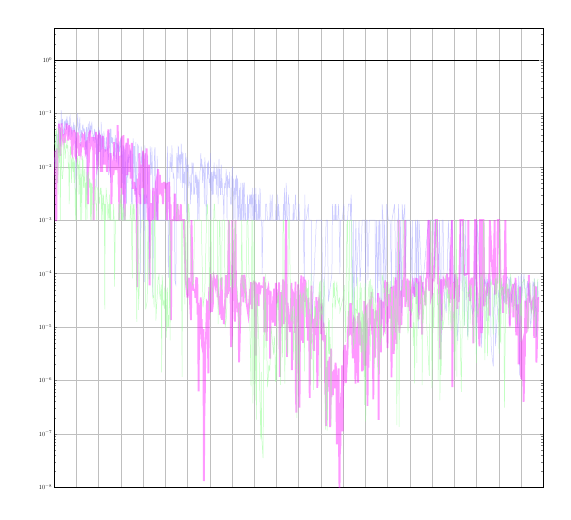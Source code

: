 % This file was created by matlab2tikz v0.3.3.
% Copyright (c) 2008--2013, Nico Schlmer <nico.schloemer@gmail.com>
% All rights reserved.
% 
% The latest updates can be retrieved from
%   http://www.mathworks.com/matlabcentral/fileexchange/22022-matlab2tikz
% where you can also make suggestions and rate matlab2tikz.
% 
% 
% 

% defining custom colors
\definecolor{mycolor1}{rgb}{1,0,1}

\begin{tikzpicture}[scale=0.225]

\begin{axis}[%
width=10.867in,
height=10.206in,
scale only axis,
xmin=0,
xmax=1100,
xmajorgrids,
xmajorticks=false,
ymode=log,
ymin=1e-08,
ymax=4,
% yminorticks=true,
ymajorgrids,
% yminorgrids,
% title={$\text{N = 33}^\text{2}\text{ , p = 1}$}
]
\addplot [
color=black,
solid,thick,
forget plot
]
table[row sep=crcr]{
1 1.0\\
2 1.0\\
3 1.0\\
4 1\\
5 1.0\\
6 1\\
7 1\\
8 1\\
9 1\\
10 1\\
11 1.0\\
12 1.0\\
13 1.0\\
14 1.0\\
15 1.0\\
16 1\\
17 1.0\\
18 1\\
19 1\\
20 1\\
21 1\\
22 1.0\\
23 1\\
24 1\\
25 1.0\\
26 1.0\\
27 1\\
28 1\\
29 1.0\\
30 1\\
31 1.0\\
32 1.0\\
33 1.0\\
34 1\\
35 1\\
36 1.0\\
37 1.0\\
38 1.0\\
39 1.0\\
40 1.0\\
41 1\\
42 1.0\\
43 1.0\\
44 1\\
45 1\\
46 1.0\\
47 1.0\\
48 1\\
49 1\\
50 1.0\\
51 1.0\\
52 1.0\\
53 1\\
54 1\\
55 1.0\\
56 1.0\\
57 1\\
58 1\\
59 1\\
60 1.0\\
61 1.0\\
62 1\\
63 1.0\\
64 1.0\\
65 1\\
66 1.0\\
67 1\\
68 1.0\\
69 1\\
70 1.0\\
71 1.0\\
72 1.0\\
73 1.0\\
74 1\\
75 1\\
76 1.0\\
77 1\\
78 1\\
79 1\\
80 1.0\\
81 1\\
82 1\\
83 1\\
84 1\\
85 1.0\\
86 1.0\\
87 1\\
88 1.0\\
89 1.0\\
90 1.0\\
91 1\\
92 1.0\\
93 1.0\\
94 1\\
95 1.0\\
96 1\\
97 1\\
98 1\\
99 1.0\\
100 1\\
101 1.0\\
102 1\\
103 1.0\\
104 1.0\\
105 1\\
106 1.0\\
107 1.0\\
108 1\\
109 1.0\\
110 1.0\\
111 1.0\\
112 1.0\\
113 1.0\\
114 1.0\\
115 1.0\\
116 1.0\\
117 1\\
118 1.0\\
119 1.0\\
120 1.0\\
121 1\\
122 1\\
123 1\\
124 1.0\\
125 1.0\\
126 1.0\\
127 1.0\\
128 1.0\\
129 1\\
130 1.0\\
131 1.0\\
132 1.0\\
133 1.0\\
134 1.0\\
135 1.0\\
136 1.0\\
137 1\\
138 1.0\\
139 1\\
140 1.0\\
141 1\\
142 1.0\\
143 1.0\\
144 1.0\\
145 1.0\\
146 1\\
147 1.0\\
148 1.0\\
149 1.0\\
150 1.0\\
151 1\\
152 1.0\\
153 1.0\\
154 1\\
155 1.0\\
156 1.0\\
157 1\\
158 1.0\\
159 1.0\\
160 1\\
161 1.0\\
162 1.0\\
163 1\\
164 1.0\\
165 1.0\\
166 1.0\\
167 1.0\\
168 1.0\\
169 1.0\\
170 1.0\\
171 1.0\\
172 1\\
173 1.0\\
174 1.0\\
175 1\\
176 1\\
177 1.0\\
178 1.0\\
179 1\\
180 1.0\\
181 1.0\\
182 1\\
183 1.0\\
184 1.0\\
185 1.0\\
186 1.0\\
187 1.0\\
188 1\\
189 1\\
190 1.0\\
191 1.0\\
192 1\\
193 1\\
194 1\\
195 1.0\\
196 1\\
197 1.0\\
198 1\\
199 1\\
200 1\\
201 1.0\\
202 1\\
203 1.0\\
204 1\\
205 1\\
206 1.0\\
207 1\\
208 1.0\\
209 1.0\\
210 1.0\\
211 1.0\\
212 1.0\\
213 1\\
214 1.0\\
215 1.0\\
216 1\\
217 1\\
218 1.0\\
219 1.0\\
220 1.0\\
221 1.0\\
222 1.0\\
223 1.0\\
224 1.0\\
225 1.0\\
226 1.0\\
227 1.0\\
228 1\\
229 1.0\\
230 1.0\\
231 1.0\\
232 1.0\\
233 1.0\\
234 1.0\\
235 1.0\\
236 1.0\\
237 1.0\\
238 1\\
239 1.0\\
240 1.0\\
241 1\\
242 1.0\\
243 1.0\\
244 1\\
245 1.0\\
246 1\\
247 1.0\\
248 1\\
249 1.0\\
250 1\\
251 1\\
252 1.0\\
253 1.0\\
254 1.0\\
255 1.0\\
256 1.0\\
257 1\\
258 1\\
259 1.0\\
260 1.0\\
261 1.0\\
262 1.0\\
263 1.0\\
264 1.0\\
265 1\\
266 1.0\\
267 1.0\\
268 1.0\\
269 1\\
270 1.0\\
271 1\\
272 1.0\\
273 1.0\\
274 1\\
275 1.0\\
276 1.0\\
277 1.0\\
278 1.0\\
279 1.0\\
280 1.0\\
281 1.0\\
282 1\\
283 1\\
284 1.0\\
285 1.0\\
286 1.0\\
287 1.0\\
288 1\\
289 1.0\\
290 1.0\\
291 1.0\\
292 1.0\\
293 1.0\\
294 1.0\\
295 1.0\\
296 1.0\\
297 1.0\\
298 1.0\\
299 1.0\\
300 1\\
301 1.0\\
302 1\\
303 1.0\\
304 1\\
305 1.0\\
306 1.0\\
307 1\\
308 1.0\\
309 1\\
310 1\\
311 1.0\\
312 1\\
313 1\\
314 1\\
315 1.0\\
316 1.0\\
317 1.0\\
318 1.0\\
319 1.0\\
320 1.0\\
321 1.0\\
322 1.0\\
323 1.0\\
324 1.0\\
325 1\\
326 1\\
327 1.0\\
328 1.0\\
329 1.0\\
330 1\\
331 1.0\\
332 1.0\\
333 1.0\\
334 1.0\\
335 1.0\\
336 1.0\\
337 1.0\\
338 1\\
339 1.0\\
340 1.0\\
341 1.0\\
342 1.0\\
343 1.0\\
344 1.0\\
345 1\\
346 1.0\\
347 1.0\\
348 1\\
349 1.0\\
350 1.0\\
351 1\\
352 1.0\\
353 1.0\\
354 1.0\\
355 1.0\\
356 1.0\\
357 1.0\\
358 1.0\\
359 1.0\\
360 1\\
361 1.0\\
362 1.0\\
363 1.0\\
364 1.0\\
365 1.0\\
366 1.0\\
367 1.0\\
368 1\\
369 1.0\\
370 1\\
371 1.0\\
372 1\\
373 1\\
374 1.0\\
375 1\\
376 1.0\\
377 1.0\\
378 1\\
379 1.0\\
380 1.0\\
381 1.0\\
382 1\\
383 1\\
384 1.0\\
385 1.0\\
386 1.0\\
387 1.0\\
388 1.0\\
389 1.0\\
390 1\\
391 1\\
392 1.0\\
393 1.0\\
394 1.0\\
395 1.0\\
396 1\\
397 1.0\\
398 1.0\\
399 1.0\\
400 1\\
401 1\\
402 1.0\\
403 1\\
404 1.0\\
405 1\\
406 1.0\\
407 1.0\\
408 1.0\\
409 1.0\\
410 1\\
411 1.0\\
412 1\\
413 1.0\\
414 1.0\\
415 1.0\\
416 1.0\\
417 1.0\\
418 1.0\\
419 1\\
420 1\\
421 1\\
422 1.0\\
423 1.0\\
424 1.0\\
425 1.0\\
426 1.0\\
427 1.0\\
428 1.0\\
429 1\\
430 1.0\\
431 1.0\\
432 1.0\\
433 1.0\\
434 1\\
435 1.0\\
436 1.0\\
437 1.0\\
438 1\\
439 1.0\\
440 1.0\\
441 1.0\\
442 1.0\\
443 1.0\\
444 1\\
445 1\\
446 1.0\\
447 1\\
448 1\\
449 1\\
450 1.0\\
451 1.0\\
452 1.0\\
453 1.0\\
454 1.0\\
455 1.0\\
456 1.0\\
457 1.0\\
458 1\\
459 1.0\\
460 1.0\\
461 1\\
462 1\\
463 1\\
464 1.0\\
465 1\\
466 1.0\\
467 1\\
468 1.0\\
469 1\\
470 1\\
471 1.0\\
472 1.0\\
473 1\\
474 1.0\\
475 1.0\\
476 1.0\\
477 1.0\\
478 1.0\\
479 1\\
480 1.0\\
481 1\\
482 1\\
483 1.0\\
484 1\\
485 1.0\\
486 1.0\\
487 1.0\\
488 1.0\\
489 1\\
490 1.0\\
491 1\\
492 1\\
493 1.0\\
494 1.0\\
495 1.0\\
496 1.0\\
497 1.0\\
498 1\\
499 1.0\\
500 1\\
501 1\\
502 1.0\\
503 1\\
504 1\\
505 1.0\\
506 1\\
507 1.0\\
508 1.0\\
509 1.0\\
510 1.0\\
511 1\\
512 1.0\\
513 1.0\\
514 1\\
515 1\\
516 1\\
517 1.0\\
518 1.0\\
519 1.0\\
520 1.0\\
521 1.0\\
522 1.0\\
523 1.0\\
524 1.0\\
525 1.0\\
526 1\\
527 1\\
528 1.0\\
529 1\\
530 1.0\\
531 1.0\\
532 1.0\\
533 1.0\\
534 1.0\\
535 1\\
536 1\\
537 1.0\\
538 1.0\\
539 1.0\\
540 1.0\\
541 1\\
542 1.0\\
543 1.0\\
544 1.0\\
545 1.0\\
546 1\\
547 1.0\\
548 1.0\\
549 1.0\\
550 1.0\\
551 1.0\\
552 1.0\\
553 1\\
554 1\\
555 1.0\\
556 1\\
557 1.0\\
558 1.0\\
559 1.0\\
560 1.0\\
561 1\\
562 1.0\\
563 1\\
564 1.0\\
565 1.0\\
566 1.0\\
567 1\\
568 1.0\\
569 1.0\\
570 1.0\\
571 1\\
572 1.0\\
573 1\\
574 1.0\\
575 1.0\\
576 1.0\\
577 1.0\\
578 1.0\\
579 1\\
580 1.0\\
581 1\\
582 1\\
583 1.0\\
584 1.0\\
585 1.0\\
586 1\\
587 1.0\\
588 1.0\\
589 1.0\\
590 1.0\\
591 1.0\\
592 1\\
593 1.0\\
594 1.0\\
595 1.0\\
596 1\\
597 1.0\\
598 1.0\\
599 1.0\\
600 1.0\\
601 1.0\\
602 1.0\\
603 1.0\\
604 1.0\\
605 1.0\\
606 1.0\\
607 1.0\\
608 1.0\\
609 1\\
610 1.0\\
611 1.0\\
612 1\\
613 1.0\\
614 1.0\\
615 1.0\\
616 1.0\\
617 1.0\\
618 1\\
619 1.0\\
620 1.0\\
621 1.0\\
622 1\\
623 1.0\\
624 1\\
625 1\\
626 1.0\\
627 1.0\\
628 1.0\\
629 1.0\\
630 1.0\\
631 1.0\\
632 1\\
633 1.0\\
634 1.0\\
635 1.0\\
636 1\\
637 1.0\\
638 1.0\\
639 1.0\\
640 1\\
641 1.0\\
642 1.0\\
643 1\\
644 1.0\\
645 1.0\\
646 1\\
647 1.0\\
648 1.0\\
649 1.0\\
650 1.0\\
651 1\\
652 1\\
653 1.0\\
654 1.0\\
655 1.0\\
656 1.0\\
657 1.0\\
658 1.0\\
659 1.0\\
660 1\\
661 1\\
662 1.0\\
663 1\\
664 1.0\\
665 1\\
666 1.0\\
667 1.0\\
668 1.0\\
669 1\\
670 1\\
671 1.0\\
672 1.0\\
673 1.0\\
674 1.0\\
675 1.0\\
676 1.0\\
677 1.0\\
678 1.0\\
679 1.0\\
680 1\\
681 1.0\\
682 1\\
683 1.0\\
684 1.0\\
685 1\\
686 1\\
687 1.0\\
688 1.0\\
689 1.0\\
690 1.0\\
691 1.0\\
692 1.0\\
693 1.0\\
694 1.0\\
695 1\\
696 1\\
697 1\\
698 1.0\\
699 1.0\\
700 1.0\\
701 1\\
702 1.0\\
703 1\\
704 1.0\\
705 1\\
706 1\\
707 1.0\\
708 1.0\\
709 1.0\\
710 1.0\\
711 1\\
712 1.0\\
713 1\\
714 1.0\\
715 1.0\\
716 1.0\\
717 1\\
718 1.0\\
719 1.0\\
720 1.0\\
721 1.0\\
722 1.0\\
723 1\\
724 1.0\\
725 1\\
726 1\\
727 1.0\\
728 1.0\\
729 1.0\\
730 1.0\\
731 1.0\\
732 1.0\\
733 1\\
734 1.0\\
735 1.0\\
736 1.0\\
737 1.0\\
738 1.0\\
739 1.0\\
740 1\\
741 1.0\\
742 1.0\\
743 1.0\\
744 1\\
745 1\\
746 1.0\\
747 1.0\\
748 1\\
749 1\\
750 1.0\\
751 1.0\\
752 1\\
753 1.0\\
754 1.0\\
755 1.0\\
756 1.0\\
757 1.0\\
758 1.0\\
759 1.0\\
760 1.0\\
761 1.0\\
762 1.0\\
763 1\\
764 1.0\\
765 1.0\\
766 1.0\\
767 1.0\\
768 1.0\\
769 1.0\\
770 1\\
771 1.0\\
772 1.0\\
773 1.0\\
774 1.0\\
775 1\\
776 1.0\\
777 1.0\\
778 1\\
779 1.0\\
780 1\\
781 1.0\\
782 1.0\\
783 1\\
784 1.0\\
785 1.0\\
786 1.0\\
787 1.0\\
788 1.0\\
789 1\\
790 1\\
791 1.0\\
792 1.0\\
793 1.0\\
794 1.0\\
795 1.0\\
796 1.0\\
797 1.0\\
798 1.0\\
799 1.0\\
800 1.0\\
801 1.0\\
802 1.0\\
803 1.0\\
804 1.0\\
805 1.0\\
806 1\\
807 1.0\\
808 1.0\\
809 1\\
810 1.0\\
811 1.0\\
812 1.0\\
813 1.0\\
814 1.0\\
815 1.0\\
816 1.0\\
817 1.0\\
818 1.0\\
819 1.0\\
820 1.0\\
821 1.0\\
822 1.0\\
823 1.0\\
824 1.0\\
825 1.0\\
826 1.0\\
827 1.0\\
828 1.0\\
829 1.0\\
830 1.0\\
831 1.0\\
832 1.0\\
833 1.0\\
834 1\\
835 1.0\\
836 1\\
837 1.0\\
838 1.0\\
839 1.0\\
840 1.0\\
841 1.0\\
842 1\\
843 1.0\\
844 1.0\\
845 1\\
846 1\\
847 1.0\\
848 1.0\\
849 1.0\\
850 1.0\\
851 1\\
852 1.0\\
853 1\\
854 1.0\\
855 1.0\\
856 1.0\\
857 1.0\\
858 1.0\\
859 1.0\\
860 1.0\\
861 1.0\\
862 1.0\\
863 1\\
864 1.0\\
865 1.0\\
866 1.0\\
867 1.0\\
868 1\\
869 1\\
870 1.0\\
871 1.0\\
872 1.0\\
873 1\\
874 1.0\\
875 1.0\\
876 1.0\\
877 1.0\\
878 1\\
879 1.0\\
880 1\\
881 1.0\\
882 1\\
883 1.0\\
884 1.0\\
885 1.0\\
886 1.0\\
887 1.0\\
888 1.0\\
889 1.0\\
890 1.0\\
891 1.0\\
892 1.0\\
893 1.0\\
894 1.0\\
895 1.0\\
896 1.0\\
897 1.0\\
898 1.0\\
899 1.0\\
900 1.0\\
901 1\\
902 1.0\\
903 1.0\\
904 1.0\\
905 1.0\\
906 1.0\\
907 1.0\\
908 1.0\\
909 1\\
910 1.0\\
911 1.0\\
912 1\\
913 1.0\\
914 1.0\\
915 1\\
916 1.0\\
917 1\\
918 1\\
919 1.0\\
920 1.0\\
921 1.0\\
922 1.0\\
923 1.0\\
924 1.0\\
925 1\\
926 1.0\\
927 1.0\\
928 1.0\\
929 1.0\\
930 1.0\\
931 1.0\\
932 1.0\\
933 1.0\\
934 1.0\\
935 1.0\\
936 1.0\\
937 1.0\\
938 1\\
939 1.0\\
940 1.0\\
941 1.0\\
942 1.0\\
943 1.0\\
944 1.0\\
945 1.0\\
946 1.0\\
947 1\\
948 1.0\\
949 1.0\\
950 1\\
951 1.0\\
952 1.0\\
953 1.0\\
954 1.0\\
955 1.0\\
956 1.0\\
957 1.0\\
958 1.0\\
959 1.0\\
960 1\\
961 1.0\\
962 1.0\\
963 1.0\\
964 1\\
965 1.0\\
966 1.0\\
967 1\\
968 1.0\\
969 1.0\\
970 1\\
971 1.0\\
972 1.0\\
973 1.0\\
974 1.0\\
975 1.0\\
976 1.0\\
977 1.0\\
978 1\\
979 1.0\\
980 1.0\\
981 1.0\\
982 1\\
983 1.0\\
984 1.0\\
985 1.0\\
986 1.0\\
987 1\\
988 1.0\\
989 1.0\\
990 1\\
991 1.0\\
992 1.0\\
993 1.0\\
994 1.0\\
995 1.0\\
996 1.0\\
997 1.0\\
998 1.0\\
999 1.0\\
1000 1.0\\
1001 1.0\\
1002 1.0\\
1003 1\\
1004 1.0\\
1005 1\\
1006 1\\
1007 1.0\\
1008 1\\
1009 1\\
1010 1\\
1011 1\\
1012 1.0\\
1013 1.0\\
1014 1\\
1015 1\\
1016 1.0\\
1017 1\\
1018 1.0\\
1019 1\\
1020 1\\
1021 1.0\\
1022 1.0\\
1023 1\\
1024 1\\
1025 1\\
1026 1.0\\
1027 1.0\\
1028 1.0\\
1029 1\\
1030 1\\
1031 1.0\\
1032 1\\
1033 1\\
1034 1\\
1035 1\\
1036 1.0\\
1037 1.0\\
1038 1.0\\
1039 1.0\\
1040 1.0\\
1041 1.0\\
1042 1\\
1043 1.0\\
1044 1.0\\
1045 1.0\\
1046 1\\
1047 1.0\\
1048 1.0\\
1049 1.0\\
1050 1.0\\
1051 1.0\\
1052 1.0\\
1053 1.0\\
1054 1.0\\
1055 1.0\\
1056 1.0\\
1057 1.0\\
1058 1\\
1059 1.0\\
1060 1.0\\
1061 1.0\\
1062 1.0\\
1063 1.0\\
1064 1.0\\
1065 1.0\\
1066 1.0\\
1067 1\\
1068 1.0\\
1069 1.0\\
1070 1\\
1071 1\\
1072 1.0\\
1073 1.0\\
1074 1.0\\
1075 1.0\\
1076 1.0\\
1077 1\\
1078 1.0\\
1079 1.0\\
1080 1.0\\
1081 1.0\\
1082 1\\
1083 1\\
1084 1.0\\
1085 1\\
1086 1\\
1087 1.0\\
1088 1\\
1089 1.0\\
};
\addplot [
color=blue!40,
opacity=0.5,
solid,thick,
forget plot
]
table[row sep=crcr]{
1 0.015\\
2 0.01\\
3 0.013\\
4 0.012\\
5 0.04\\
6 0.041\\
7 0.041\\
8 0.037\\
9 0.021\\
10 0.056\\
11 0.074\\
12 0.054\\
13 0.054\\
14 0.024\\
15 0.044\\
16 0.115\\
17 0.063\\
18 0.066\\
19 0.079\\
20 0.037\\
21 0.042\\
22 0.052\\
23 0.071\\
24 0.04\\
25 0.07\\
26 0.064\\
27 0.072\\
28 0.049\\
29 0.088\\
30 0.064\\
31 0.073\\
32 0.051\\
33 0.038\\
34 0.041\\
35 0.083\\
36 0.09\\
37 0.066\\
38 0.056\\
39 0.057\\
40 0.036\\
41 0.045\\
42 0.053\\
43 0.048\\
44 0.068\\
45 0.051\\
46 0.047\\
47 0.06\\
48 0.034\\
49 0.003\\
50 0.045\\
51 0.049\\
52 0.055\\
53 0.101\\
54 0.061\\
55 0.047\\
56 0.042\\
57 0.061\\
58 0.084\\
59 0.036\\
60 0.024\\
61 0.048\\
62 0.047\\
63 0.034\\
64 0.059\\
65 0.061\\
66 0.047\\
67 0.051\\
68 0.051\\
69 0.032\\
70 0.044\\
71 0.017\\
72 0.048\\
73 0.055\\
74 0.003\\
75 0.048\\
76 0.051\\
77 0.064\\
78 0.043\\
79 0.028\\
80 0.071\\
81 0.041\\
82 0.059\\
83 0.044\\
84 0.056\\
85 0.07\\
86 0.044\\
87 0.041\\
88 0.03\\
89 0.039\\
90 0.039\\
91 0.051\\
92 0.028\\
93 0.036\\
94 0.048\\
95 0.03\\
96 0.004\\
97 0.035\\
98 0.023\\
99 0.007\\
100 0.055\\
101 0.034\\
102 0.049\\
103 0.019\\
104 0.039\\
105 0.01\\
106 0.069\\
107 0.021\\
108 0.036\\
109 0.039\\
110 0.011\\
111 0.019\\
112 0.046\\
113 0.033\\
114 0.02\\
115 0.022\\
116 0.019\\
117 0.034\\
118 0.035\\
119 0.02\\
120 0.024\\
121 0.015\\
122 0.007\\
123 0.049\\
124 0.038\\
125 0.022\\
126 0.052\\
127 0.005\\
128 0.051\\
129 0.028\\
130 0.036\\
131 0.027\\
132 0.035\\
133 0.016\\
134 0.019\\
135 0.013\\
136 0.022\\
137 0.033\\
138 0.039\\
139 0.014\\
140 0.035\\
141 0.012\\
142 0.028\\
143 0.022\\
144 0.026\\
145 0.01\\
146 0.03\\
147 0.019\\
148 0.022\\
149 0.03\\
150 0.035\\
151 0.015\\
152 0.023\\
153 0.005\\
154 0.016\\
155 0.025\\
156 0.001\\
157 0.025\\
158 0.008\\
159 0.002\\
160 0.022\\
161 0.009\\
162 0.003\\
163 0.002\\
164 0.028\\
165 0.01\\
166 0.005\\
167 0.017\\
168 0.012\\
169 0.015\\
170 0.015\\
171 0.022\\
172 0.008\\
173 0.02\\
174 0.002\\
175 0.004\\
176 0.002\\
177 0.02\\
178 0.034\\
179 0.006\\
180 0.024\\
181 0.024\\
182 0.003\\
183 0.004\\
184 0.029\\
185 0.001\\
186 0.004\\
187 0.012\\
188 0.026\\
189 0.025\\
190 0.023\\
191 0.008\\
192 0.003\\
193 0.003\\
194 9.976e-05\\
195 0.01\\
196 0.024\\
197 0.012\\
198 0.011\\
199 0.019\\
200 0.001\\
201 0.0\\
202 0.003\\
203 6.906e-05\\
204 0.025\\
205 0.021\\
206 0.001\\
207 0.002\\
208 0.003\\
209 0.002\\
210 0.009\\
211 0.016\\
212 0.001\\
213 0.001\\
214 7.937e-05\\
215 0.001\\
216 0.024\\
217 0.018\\
218 0.007\\
219 0.008\\
220 0.023\\
221 0.011\\
222 3.689e-05\\
223 0.0\\
224 0.0\\
225 0.0\\
226 0.02\\
227 0.023\\
228 0.0\\
229 0.0\\
230 0.001\\
231 0.001\\
232 0.016\\
233 0.001\\
234 0.0\\
235 0.0\\
236 0.001\\
237 0.001\\
238 0.0\\
239 0.0\\
240 0.001\\
241 0.001\\
242 0.001\\
243 0.0\\
244 0.001\\
245 0.001\\
246 0.0\\
247 0.001\\
248 0.0\\
249 0.0\\
250 0.0\\
251 0.001\\
252 0.001\\
253 0.0\\
254 0.009\\
255 0.024\\
256 0.002\\
257 8.42e-05\\
258 0.0\\
259 0.001\\
260 0.005\\
261 0.018\\
262 0.01\\
263 0.012\\
264 0.008\\
265 0.025\\
266 0.015\\
267 0.01\\
268 0.006\\
269 0.007\\
270 0.006\\
271 0.0\\
272 6.911e-05\\
273 0.0\\
274 6.078e-05\\
275 0.003\\
276 0.018\\
277 0.012\\
278 0.006\\
279 0.024\\
280 0.023\\
281 0.006\\
282 0.017\\
283 0.012\\
284 0.017\\
285 0.005\\
286 0.027\\
287 0.014\\
288 0.019\\
289 0.004\\
290 0.018\\
291 0.005\\
292 0.005\\
293 0.008\\
294 0.002\\
295 0.011\\
296 0.018\\
297 0.009\\
298 0.001\\
299 0.015\\
300 0.008\\
301 0.009\\
302 0.011\\
303 0.004\\
304 0.005\\
305 0.005\\
306 0.007\\
307 0.002\\
308 0.005\\
309 0.003\\
310 0.012\\
311 0.01\\
312 0.007\\
313 0.012\\
314 0.003\\
315 0.004\\
316 0.003\\
317 0.007\\
318 0.005\\
319 0.008\\
320 0.003\\
321 0.007\\
322 0.006\\
323 0.001\\
324 0.006\\
325 0.005\\
326 0.001\\
327 0.003\\
328 0.008\\
329 0.009\\
330 0.018\\
331 0.01\\
332 0.014\\
333 0.01\\
334 0.005\\
335 0.01\\
336 0.009\\
337 0.007\\
338 0.002\\
339 0.015\\
340 0.011\\
341 0.008\\
342 0.001\\
343 0.002\\
344 0.003\\
345 0.012\\
346 0.006\\
347 0.013\\
348 0.01\\
349 0.005\\
350 0.006\\
351 0.004\\
352 0.018\\
353 0.001\\
354 0.008\\
355 0.006\\
356 0.003\\
357 0.008\\
358 0.003\\
359 0.008\\
360 0.012\\
361 0.006\\
362 0.008\\
363 0.006\\
364 0.007\\
365 0.003\\
366 0.011\\
367 0.009\\
368 0.005\\
369 0.002\\
370 0.007\\
371 0.014\\
372 0.004\\
373 0.009\\
374 0.003\\
375 0.003\\
376 0.011\\
377 0.004\\
378 0.006\\
379 0.003\\
380 0.003\\
381 0.002\\
382 0.001\\
383 0.004\\
384 0.005\\
385 0.004\\
386 0.005\\
387 0.009\\
388 0.006\\
389 0.001\\
390 0.007\\
391 0.004\\
392 0.005\\
393 0.006\\
394 0.004\\
395 0.008\\
396 0.003\\
397 0.002\\
398 0.0\\
399 0.002\\
400 0.006\\
401 0.01\\
402 0.003\\
403 0.001\\
404 0.006\\
405 0.003\\
406 0.004\\
407 0.001\\
408 0.006\\
409 0.003\\
410 0.007\\
411 0.006\\
412 0.001\\
413 0.006\\
414 0.002\\
415 0.001\\
416 0.002\\
417 0.004\\
418 0.001\\
419 0.001\\
420 0.005\\
421 0.001\\
422 0.002\\
423 0.001\\
424 0.005\\
425 0.004\\
426 0.001\\
427 0.005\\
428 0.005\\
429 0.001\\
430 0.002\\
431 0.001\\
432 0.0\\
433 0.0\\
434 0.001\\
435 0.003\\
436 0.001\\
437 0.002\\
438 0.001\\
439 0.002\\
440 0.003\\
441 0.002\\
442 0.003\\
443 0.001\\
444 0.003\\
445 0.002\\
446 0.004\\
447 0.001\\
448 0.001\\
449 0.003\\
450 0.001\\
451 0.004\\
452 0.001\\
453 0.002\\
454 0.004\\
455 0.001\\
456 0.002\\
457 0.001\\
458 0.0\\
459 0.001\\
460 0.003\\
461 0.001\\
462 0.001\\
463 0.004\\
464 0.003\\
465 0.001\\
466 0.001\\
467 0.001\\
468 9.595e-05\\
469 0.0\\
470 0.001\\
471 0.001\\
472 0.001\\
473 0.0\\
474 0.001\\
475 0.001\\
476 0.002\\
477 0.002\\
478 0.002\\
479 0.0\\
480 0.001\\
481 0.001\\
482 0.001\\
483 0.001\\
484 0.001\\
485 0.001\\
486 0.003\\
487 0.001\\
488 0.001\\
489 0.002\\
490 0.0\\
491 0.003\\
492 0.001\\
493 0.001\\
494 0.001\\
495 0.0\\
496 0.001\\
497 0.001\\
498 0.001\\
499 0.002\\
500 0.001\\
501 0.001\\
502 0.001\\
503 0.003\\
504 0.001\\
505 0.002\\
506 0.0\\
507 0.001\\
508 0.0\\
509 0.0\\
510 0.001\\
511 0.001\\
512 0.0\\
513 0.001\\
514 0.001\\
515 0.001\\
516 0.002\\
517 0.001\\
518 0.004\\
519 0.0\\
520 0.001\\
521 0.001\\
522 0.005\\
523 0.003\\
524 0.001\\
525 0.0\\
526 0.001\\
527 0.003\\
528 0.002\\
529 0.002\\
530 0.001\\
531 0.0\\
532 0.0\\
533 0.001\\
534 0.001\\
535 0.001\\
536 0.001\\
537 0.001\\
538 0.002\\
539 0.001\\
540 0.001\\
541 0.0\\
542 0.002\\
543 0.003\\
544 0.0\\
545 0.001\\
546 0.0\\
547 0.0\\
548 0.0\\
549 0.001\\
550 0.002\\
551 0.002\\
552 0.001\\
553 0.001\\
554 0.001\\
555 0.001\\
556 0.001\\
557 0.0\\
558 0.001\\
559 0.001\\
560 0.001\\
561 0.0\\
562 0.0\\
563 7.401e-05\\
564 0.003\\
565 0.001\\
566 0.001\\
567 0.001\\
568 0.0\\
569 0.0\\
570 0.0\\
571 0.0\\
572 0.002\\
573 0.001\\
574 0.0\\
575 0.001\\
576 0.0\\
577 0.001\\
578 0.001\\
579 0.001\\
580 1.134e-05\\
581 0.0\\
582 0.0\\
583 0.0\\
584 0.0\\
585 0.0\\
586 0.0\\
587 0.0\\
588 0.0\\
589 0.0\\
590 0.001\\
591 0.001\\
592 0.001\\
593 0.0\\
594 0.0\\
595 0.0\\
596 0.001\\
597 0.001\\
598 0.001\\
599 0.0\\
600 0.001\\
601 0.0\\
602 0.001\\
603 0.0\\
604 0.0\\
605 0.0\\
606 1.001e-05\\
607 0.0\\
608 0.0\\
609 0.0\\
610 0.0\\
611 0.0\\
612 0.001\\
613 0.0\\
614 0.001\\
615 0.001\\
616 0.0\\
617 2.983e-05\\
618 0.0\\
619 0.0\\
620 0.0\\
621 0.0\\
622 0.0\\
623 0.0\\
624 0.0\\
625 9.886e-05\\
626 0.002\\
627 0.0\\
628 0.001\\
629 0.001\\
630 0.001\\
631 0.001\\
632 0.002\\
633 0.001\\
634 0.002\\
635 0.001\\
636 0.001\\
637 0.0\\
638 0.001\\
639 0.0\\
640 0.002\\
641 0.001\\
642 0.0\\
643 9.712e-05\\
644 0.001\\
645 0.0\\
646 0.0\\
647 0.001\\
648 0.001\\
649 0.0\\
650 0.0\\
651 0.0\\
652 0.002\\
653 0.001\\
654 0.001\\
655 0.0\\
656 0.0\\
657 0.001\\
658 0.0\\
659 0.001\\
660 0.001\\
661 0.0\\
662 0.002\\
663 0.002\\
664 0.0\\
665 0.002\\
666 0.002\\
667 0.001\\
668 0.003\\
669 0.002\\
670 0.0\\
671 2.754e-05\\
672 8.185e-05\\
673 0.001\\
674 7.648e-06\\
675 2.827e-05\\
676 8.371e-05\\
677 0.0\\
678 0.0\\
679 0.001\\
680 5.788e-05\\
681 0.0\\
682 0.0\\
683 0.0\\
684 0.0\\
685 0.0\\
686 0.001\\
687 0.0\\
688 7.229e-05\\
689 7.386e-05\\
690 0.0\\
691 0.0\\
692 0.0\\
693 0.001\\
694 0.001\\
695 0.0\\
696 0.0\\
697 0.0\\
698 0.001\\
699 0.001\\
700 0.0\\
701 4.949e-05\\
702 0.001\\
703 0.001\\
704 0.001\\
705 0.0\\
706 7.571e-05\\
707 0.0\\
708 0.0\\
709 0.001\\
710 0.0\\
711 0.0\\
712 0.0\\
713 0.0\\
714 0.0\\
715 0.0\\
716 0.001\\
717 0.0\\
718 0.0\\
719 0.0\\
720 0.0\\
721 0.0\\
722 0.001\\
723 2.802e-05\\
724 0.0\\
725 0.001\\
726 0.0\\
727 0.0\\
728 2.867e-05\\
729 0.001\\
730 0.0\\
731 7.3e-05\\
732 0.001\\
733 0.001\\
734 0.0\\
735 4.511e-05\\
736 0.0\\
737 9.528e-06\\
738 0.002\\
739 0.0\\
740 0.001\\
741 0.0\\
742 2.266e-05\\
743 0.001\\
744 0.0\\
745 0.0\\
746 7.25e-05\\
747 8.319e-05\\
748 0.002\\
749 0.0\\
750 0.0\\
751 0.0\\
752 0.001\\
753 0.001\\
754 0.0\\
755 0.001\\
756 0.001\\
757 0.0\\
758 0.0\\
759 5.29e-05\\
760 0.001\\
761 0.0\\
762 0.0\\
763 0.0\\
764 0.0\\
765 0.0\\
766 0.002\\
767 0.0\\
768 0.0\\
769 3.407e-05\\
770 0.0\\
771 0.0\\
772 0.001\\
773 0.0\\
774 0.001\\
775 0.002\\
776 0.0\\
777 0.0\\
778 2.457e-05\\
779 0.001\\
780 0.0\\
781 0.0\\
782 1.842e-05\\
783 0.002\\
784 0.0\\
785 0.001\\
786 0.001\\
787 0.0\\
788 0.0\\
789 0.002\\
790 8.769e-05\\
791 0.0\\
792 0.0\\
793 0.001\\
794 0.001\\
795 0.001\\
796 0.0\\
797 0.0\\
798 0.001\\
799 0.0\\
800 0.001\\
801 0.001\\
802 0.0\\
803 8.107e-05\\
804 0.0\\
805 0.0\\
806 0.001\\
807 3.322e-05\\
808 0.0\\
809 8.154e-05\\
810 3.577e-05\\
811 4.175e-05\\
812 0.0\\
813 0.001\\
814 0.001\\
815 2.693e-05\\
816 0.0\\
817 0.001\\
818 0.001\\
819 0.0\\
820 9.333e-06\\
821 0.001\\
822 0.0\\
823 0.0\\
824 0.0\\
825 0.0\\
826 0.0\\
827 0.0\\
828 4.398e-05\\
829 0.0\\
830 0.0\\
831 0.0\\
832 0.0\\
833 0.0\\
834 0.0\\
835 0.0\\
836 0.0\\
837 0.0\\
838 0.0\\
839 0.0\\
840 0.0\\
841 0.0\\
842 0.001\\
843 0.001\\
844 8.606e-05\\
845 9.947e-05\\
846 0.001\\
847 0.0\\
848 0.001\\
849 0.0\\
850 0.0\\
851 0.0\\
852 0.0\\
853 0.001\\
854 0.0\\
855 0.0\\
856 0.0\\
857 7.868e-05\\
858 0.001\\
859 0.0\\
860 0.001\\
861 0.001\\
862 0.0\\
863 0.0\\
864 0.0\\
865 0.0\\
866 9.863e-05\\
867 0.001\\
868 0.0\\
869 0.0\\
870 0.0\\
871 5.206e-06\\
872 0.0\\
873 0.001\\
874 0.001\\
875 0.001\\
876 0.0\\
877 5.874e-05\\
878 3.806e-05\\
879 0.0\\
880 0.0\\
881 0.0\\
882 1.826e-05\\
883 3.677e-05\\
884 0.0\\
885 0.0\\
886 0.0\\
887 0.001\\
888 0.0\\
889 0.0\\
890 0.0\\
891 5.585e-05\\
892 0.0\\
893 0.0\\
894 0.001\\
895 0.001\\
896 0.0\\
897 0.0\\
898 0.0\\
899 6.688e-05\\
900 0.0\\
901 0.0\\
902 9.494e-05\\
903 4.605e-05\\
904 0.0\\
905 0.0\\
906 0.0\\
907 0.0\\
908 5.459e-06\\
909 0.0\\
910 2.101e-05\\
911 2.558e-05\\
912 0.0\\
913 8.364e-05\\
914 0.001\\
915 0.0\\
916 0.0\\
917 0.0\\
918 4.749e-05\\
919 0.0\\
920 0.001\\
921 0.0\\
922 0.0\\
923 1.064e-05\\
924 9.885e-05\\
925 0.0\\
926 0.001\\
927 9.765e-05\\
928 0.0\\
929 0.0\\
930 6.552e-06\\
931 7.665e-06\\
932 0.0\\
933 5.484e-05\\
934 0.0\\
935 0.0\\
936 0.0\\
937 0.0\\
938 0.0\\
939 0.0\\
940 0.0\\
941 1.76e-05\\
942 0.0\\
943 0.0\\
944 0.0\\
945 2.398e-05\\
946 0.0\\
947 0.001\\
948 0.0\\
949 0.0\\
950 3.197e-06\\
951 7.822e-05\\
952 0.001\\
953 0.0\\
954 0.0\\
955 0.0\\
956 0.0\\
957 0.0\\
958 6.455e-05\\
959 0.0\\
960 0.0\\
961 4.092e-06\\
962 0.0\\
963 0.0\\
964 0.0\\
965 0.0\\
966 0.0\\
967 0.0\\
968 7.859e-05\\
969 0.0\\
970 5.692e-05\\
971 0.0\\
972 9.612e-05\\
973 1.29e-05\\
974 0.0\\
975 7.824e-05\\
976 0.0\\
977 0.0\\
978 5.458e-05\\
979 3.342e-05\\
980 0.0\\
981 9.272e-05\\
982 0.0\\
983 4.74e-06\\
984 0.0\\
985 0.0\\
986 2.371e-06\\
987 0.0\\
988 1.827e-06\\
989 2.55e-05\\
990 6.507e-05\\
991 4.158e-05\\
992 0.0\\
993 4.39e-06\\
994 0.0\\
995 0.0\\
996 0.0\\
997 0.0\\
998 0.0\\
999 0.0\\
1000 4.941e-05\\
1001 0.0\\
1002 0.0\\
1003 0.0\\
1004 1.752e-05\\
1005 4.248e-05\\
1006 0.0\\
1007 0.0\\
1008 0.0\\
1009 5.266e-05\\
1010 6.765e-05\\
1011 3.065e-05\\
1012 4.259e-05\\
1013 2.768e-05\\
1014 0.0\\
1015 0.0\\
1016 0.0\\
1017 7.206e-05\\
1018 0.0\\
1019 8.787e-05\\
1020 0.0\\
1021 0.0\\
1022 0.0\\
1023 7.486e-05\\
1024 1.082e-05\\
1025 8.461e-05\\
1026 5.917e-05\\
1027 8.728e-05\\
1028 0.0\\
1029 2.787e-05\\
1030 0.0\\
1031 4.562e-05\\
1032 0.0\\
1033 0.0\\
1034 6.148e-05\\
1035 6.229e-05\\
1036 0.0\\
1037 7.186e-05\\
1038 0.0\\
1039 0.0\\
1040 2.037e-05\\
1041 6.638e-05\\
1042 1.211e-05\\
1043 9.58e-06\\
1044 0.0\\
1045 9.059e-05\\
1046 6.554e-05\\
1047 1.233e-06\\
1048 0.0\\
1049 0.0\\
1050 8.675e-05\\
1051 9.395e-05\\
1052 3.439e-05\\
1053 0.0\\
1054 0.0\\
1055 0.0\\
1056 0.0\\
1057 9.744e-05\\
1058 0.0\\
1059 4.59e-05\\
1060 0.0\\
1061 0.0\\
1062 2.151e-05\\
1063 5.324e-05\\
1064 6.184e-05\\
1065 7.228e-05\\
1066 3.742e-05\\
1067 6.623e-05\\
1068 0.0\\
1069 2.849e-05\\
1070 6.679e-05\\
1071 1.307e-05\\
1072 1.058e-05\\
1073 1.241e-05\\
1074 0.0\\
1075 0.0\\
1076 0.0\\
1077 7.155e-05\\
1078 6.081e-05\\
1079 6.477e-05\\
1080 1.561e-05\\
1081 8.089e-05\\
1082 0.0\\
1083 2.101e-05\\
1084 2.287e-05\\
1085 6.44e-06\\
1086 1.15e-05\\
1087 5.124e-05\\
1088 7.029e-05\\
1089 3.261e-05\\
};
\addplot [
color=mycolor1,
opacity=0.4,
solid,thick,
line width=3.0pt,
forget plot
]
table[row sep=crcr]{
1 0.007\\
2 0.02\\
3 0.013\\
4 0.001\\
5 0.001\\
6 0.022\\
7 0.005\\
8 0.018\\
9 0.019\\
10 0.023\\
11 0.064\\
12 0.02\\
13 0.054\\
14 0.016\\
15 0.032\\
16 0.041\\
17 0.065\\
18 0.036\\
19 0.037\\
20 0.032\\
21 0.041\\
22 0.028\\
23 0.037\\
24 0.028\\
25 0.044\\
26 0.042\\
27 0.043\\
28 0.065\\
29 0.053\\
30 0.044\\
31 0.032\\
32 0.032\\
33 0.034\\
34 0.06\\
35 0.033\\
36 0.053\\
37 0.053\\
38 0.032\\
39 0.049\\
40 0.018\\
41 0.017\\
42 0.024\\
43 0.035\\
44 0.043\\
45 0.049\\
46 0.027\\
47 0.045\\
48 0.016\\
49 0.015\\
50 0.023\\
51 0.023\\
52 0.027\\
53 0.044\\
54 0.032\\
55 0.04\\
56 0.016\\
57 0.024\\
58 0.025\\
59 0.02\\
60 0.018\\
61 0.024\\
62 0.025\\
63 0.027\\
64 0.04\\
65 0.039\\
66 0.023\\
67 0.033\\
68 0.036\\
69 0.024\\
70 0.025\\
71 0.018\\
72 0.019\\
73 0.027\\
74 0.031\\
75 0.022\\
76 0.002\\
77 0.036\\
78 0.01\\
79 0.045\\
80 0.034\\
81 0.048\\
82 0.026\\
83 0.029\\
84 0.035\\
85 0.035\\
86 0.026\\
87 0.023\\
88 0.035\\
89 0.001\\
90 0.036\\
91 0.025\\
92 0.029\\
93 0.027\\
94 0.045\\
95 0.017\\
96 0.039\\
97 0.01\\
98 0.011\\
99 0.04\\
100 0.019\\
101 0.028\\
102 0.038\\
103 0.035\\
104 0.036\\
105 0.008\\
106 0.017\\
107 0.01\\
108 0.008\\
109 0.016\\
110 0.038\\
111 0.021\\
112 0.019\\
113 0.011\\
114 0.021\\
115 0.014\\
116 0.021\\
117 0.016\\
118 0.012\\
119 0.008\\
120 0.019\\
121 0.039\\
122 0.05\\
123 0.015\\
124 0.018\\
125 0.01\\
126 0.011\\
127 0.018\\
128 0.015\\
129 0.002\\
130 0.006\\
131 0.011\\
132 0.012\\
133 0.007\\
134 0.008\\
135 0.029\\
136 0.017\\
137 0.01\\
138 0.009\\
139 0.009\\
140 0.009\\
141 0.011\\
142 0.019\\
143 0.06\\
144 0.028\\
145 0.005\\
146 0.004\\
147 0.001\\
148 0.013\\
149 0.016\\
150 0.004\\
151 0.018\\
152 0.033\\
153 0.037\\
154 0.017\\
155 0.003\\
156 0.039\\
157 0.007\\
158 0.002\\
159 0.001\\
160 0.006\\
161 0.016\\
162 0.025\\
163 0.028\\
164 0.011\\
165 0.007\\
166 0.034\\
167 0.013\\
168 0.008\\
169 0.026\\
170 0.011\\
171 0.02\\
172 0.006\\
173 0.011\\
174 0.012\\
175 0.028\\
176 0.009\\
177 0.004\\
178 0.004\\
179 0.004\\
180 0.005\\
181 0.005\\
182 0.004\\
183 0.003\\
184 0.004\\
185 0.003\\
186 0.002\\
187 5.552e-05\\
188 0.006\\
189 0.003\\
190 0.005\\
191 0.004\\
192 0.018\\
193 0.005\\
194 0.002\\
195 0.011\\
196 0.004\\
197 0.006\\
198 0.004\\
199 0.006\\
200 0.02\\
201 0.005\\
202 0.014\\
203 0.005\\
204 0.002\\
205 0.003\\
206 0.018\\
207 0.009\\
208 0.022\\
209 0.014\\
210 0.002\\
211 0.001\\
212 0.011\\
213 0.002\\
214 0.011\\
215 6.023e-05\\
216 0.002\\
217 0.001\\
218 0.001\\
219 0.002\\
220 0.002\\
221 0.002\\
222 0.001\\
223 0.004\\
224 0.002\\
225 0.002\\
226 0.002\\
227 0.001\\
228 0.003\\
229 0.005\\
230 0.0\\
231 0.006\\
232 0.002\\
233 0.001\\
234 0.009\\
235 0.007\\
236 0.003\\
237 0.006\\
238 0.007\\
239 0.004\\
240 0.005\\
241 0.003\\
242 0.005\\
243 0.003\\
244 0.003\\
245 0.002\\
246 0.004\\
247 0.005\\
248 0.005\\
249 0.004\\
250 0.005\\
251 0.004\\
252 0.004\\
253 0.005\\
254 0.001\\
255 0.002\\
256 0.004\\
257 0.004\\
258 0.005\\
259 0.005\\
260 0.0\\
261 0.001\\
262 0.002\\
263 1.343e-05\\
264 0.001\\
265 0.0\\
266 0.001\\
267 0.001\\
268 0.001\\
269 0.001\\
270 0.001\\
271 0.003\\
272 0.003\\
273 0.001\\
274 0.001\\
275 0.0\\
276 0.001\\
277 0.001\\
278 0.002\\
279 0.001\\
280 0.001\\
281 0.001\\
282 0.0\\
283 0.001\\
284 0.0\\
285 0.002\\
286 0.001\\
287 0.001\\
288 0.0\\
289 0.0\\
290 0.0\\
291 0.0\\
292 0.001\\
293 0.0\\
294 0.0\\
295 0.0\\
296 7.558e-05\\
297 0.0\\
298 0.0\\
299 0.0\\
300 3.544e-05\\
301 0.0\\
302 0.0\\
303 8.324e-05\\
304 5.9e-05\\
305 3.928e-05\\
306 0.0\\
307 0.0\\
308 1.34e-05\\
309 0.001\\
310 0.0\\
311 0.0\\
312 6.511e-05\\
313 4.951e-05\\
314 0.0\\
315 0.0\\
316 0.0\\
317 4.933e-05\\
318 3.489e-05\\
319 6.203e-05\\
320 8.547e-05\\
321 2.795e-05\\
322 8.269e-05\\
323 1.705e-05\\
324 2.819e-05\\
325 6.235e-07\\
326 7.261e-06\\
327 9.095e-06\\
328 1.095e-05\\
329 2.356e-05\\
330 3.56e-05\\
331 5.82e-06\\
332 1.396e-05\\
333 4.382e-06\\
334 3.956e-06\\
335 7.386e-06\\
336 9.078e-06\\
337 1.291e-08\\
338 2.709e-07\\
339 5.221e-07\\
340 3.526e-06\\
341 5.295e-06\\
342 7.359e-06\\
343 1.535e-05\\
344 2.952e-05\\
345 2.859e-05\\
346 7.456e-06\\
347 1.356e-06\\
348 1.279e-05\\
349 5.53e-05\\
350 1.841e-05\\
351 2.633e-05\\
352 9.868e-05\\
353 7.905e-05\\
354 3.993e-05\\
355 1.921e-05\\
356 0.0\\
357 2.526e-05\\
358 7.641e-05\\
359 8.876e-05\\
360 0.0\\
361 7.488e-05\\
362 0.0\\
363 5.916e-05\\
364 7.578e-05\\
365 0.0\\
366 7.749e-05\\
367 9.489e-05\\
368 3.596e-05\\
369 4.098e-05\\
370 0.0\\
371 0.0\\
372 0.0\\
373 1.908e-05\\
374 1.992e-05\\
375 8.068e-05\\
376 1.447e-05\\
377 8.479e-05\\
378 1.357e-05\\
379 0.0\\
380 0.0\\
381 1.906e-05\\
382 1.124e-05\\
383 0.0\\
384 2.117e-05\\
385 0.0\\
386 0.0\\
387 9.37e-05\\
388 3.531e-05\\
389 0.0\\
390 4.949e-05\\
391 4.115e-05\\
392 0.0\\
393 0.001\\
394 5.649e-05\\
395 0.0\\
396 4.768e-05\\
397 4.934e-05\\
398 4.186e-06\\
399 0.0\\
400 7.09e-06\\
401 0.001\\
402 0.0\\
403 0.0\\
404 0.0\\
405 0.0\\
406 1.453e-05\\
407 1.26e-05\\
408 0.001\\
409 6.136e-05\\
410 0.0\\
411 0.0\\
412 0.0\\
413 1.878e-05\\
414 0.0\\
415 2.853e-05\\
416 2.172e-06\\
417 0.0\\
418 0.0\\
419 0.0\\
420 0.0\\
421 7.223e-05\\
422 0.0\\
423 9.321e-05\\
424 0.0\\
425 0.0\\
426 2.887e-05\\
427 6.666e-05\\
428 9.544e-05\\
429 0.0\\
430 6.48e-05\\
431 0.0\\
432 0.0\\
433 2.827e-05\\
434 0.0\\
435 0.0\\
436 0.0\\
437 1.679e-05\\
438 0.0\\
439 0.0\\
440 0.0\\
441 5.141e-05\\
442 2.607e-05\\
443 6.926e-05\\
444 3.928e-05\\
445 2.145e-05\\
446 0.0\\
447 6.352e-05\\
448 6.594e-05\\
449 6.888e-05\\
450 0.0\\
451 0.0\\
452 6.333e-05\\
453 0.0\\
454 2.894e-06\\
455 6.326e-05\\
456 6.161e-05\\
457 0.0\\
458 2.648e-05\\
459 5.755e-05\\
460 2.458e-05\\
461 6.784e-05\\
462 5.657e-05\\
463 0.0\\
464 4.894e-05\\
465 5.711e-05\\
466 5.763e-05\\
467 5.673e-05\\
468 0.0\\
469 0.0\\
470 5.575e-05\\
471 5.514e-05\\
472 8.761e-05\\
473 7.914e-06\\
474 6.822e-05\\
475 5.397e-05\\
476 1.699e-05\\
477 5.105e-05\\
478 5.489e-06\\
479 1.194e-05\\
480 4.095e-05\\
481 5.027e-05\\
482 5.502e-05\\
483 4.254e-05\\
484 0.0\\
485 4.405e-05\\
486 2.548e-06\\
487 4.651e-05\\
488 1.625e-05\\
489 0.0\\
490 2.507e-05\\
491 0.0\\
492 1.203e-05\\
493 3.728e-05\\
494 3.268e-05\\
495 5.223e-05\\
496 3.419e-05\\
497 1.05e-05\\
498 2.14e-05\\
499 6.682e-05\\
500 2.778e-05\\
501 4.199e-05\\
502 0.0\\
503 4.191e-05\\
504 2.844e-05\\
505 4.652e-05\\
506 6.817e-05\\
507 1.08e-05\\
508 1.155e-06\\
509 2.6e-05\\
510 2.244e-05\\
511 4.498e-05\\
512 1.915e-05\\
513 1.012e-05\\
514 2.875e-05\\
515 7.75e-05\\
516 0.0\\
517 1.133e-05\\
518 0.0\\
519 3.603e-05\\
520 3.725e-05\\
521 0.0\\
522 0.001\\
523 0.0\\
524 2.752e-06\\
525 2.854e-05\\
526 0.0\\
527 0.0\\
528 0.0\\
529 0.0\\
530 0.0\\
531 7.992e-06\\
532 1.477e-05\\
533 2.522e-05\\
534 6.67e-05\\
535 1.556e-06\\
536 1.56e-05\\
537 4.484e-05\\
538 0.0\\
539 4.077e-05\\
540 2.639e-05\\
541 3.954e-05\\
542 7.734e-06\\
543 7.027e-05\\
544 5.68e-07\\
545 2.493e-07\\
546 1.253e-05\\
547 1.875e-05\\
548 0.0\\
549 6.276e-05\\
550 3.846e-05\\
551 1.67e-05\\
552 3.082e-07\\
553 7.959e-06\\
554 0.0\\
555 3.91e-05\\
556 9.246e-05\\
557 5.528e-06\\
558 1.03e-05\\
559 9.411e-06\\
560 5.023e-06\\
561 8.729e-05\\
562 4.028e-05\\
563 3.433e-05\\
564 2.955e-05\\
565 7.705e-05\\
566 4.105e-05\\
567 0.0\\
568 2.193e-05\\
569 9.72e-06\\
570 2.265e-05\\
571 5.559e-06\\
572 3.536e-05\\
573 2.163e-05\\
574 1.161e-05\\
575 4.689e-07\\
576 5.4e-06\\
577 2.49e-06\\
578 9.956e-06\\
579 5.923e-05\\
580 1.307e-05\\
581 1.164e-05\\
582 1.415e-05\\
583 9.567e-06\\
584 5.925e-06\\
585 3.545e-06\\
586 1.354e-05\\
587 1.453e-05\\
588 6.997e-06\\
589 1.501e-05\\
590 3.599e-05\\
591 2.38e-05\\
592 7.246e-07\\
593 1.559e-06\\
594 2.515e-05\\
595 2.846e-05\\
596 3.226e-05\\
597 2.688e-05\\
598 1.915e-05\\
599 2.728e-05\\
600 7.317e-06\\
601 1.153e-05\\
602 1.964e-05\\
603 2.125e-05\\
604 5.612e-06\\
605 6.589e-06\\
606 1.199e-05\\
607 7.616e-06\\
608 5.242e-06\\
609 7.008e-06\\
610 5.417e-07\\
611 9.255e-07\\
612 1.386e-07\\
613 3.014e-07\\
614 1.767e-06\\
615 6.05e-07\\
616 2.303e-06\\
617 1.819e-06\\
618 1.403e-06\\
619 2.297e-06\\
620 2.778e-06\\
621 1.325e-07\\
622 3.862e-07\\
623 3.909e-06\\
624 4.835e-07\\
625 1.025e-06\\
626 5.538e-07\\
627 5.507e-07\\
628 1.467e-06\\
629 8.205e-07\\
630 1.591e-06\\
631 7.101e-07\\
632 1.104e-06\\
633 2.13e-06\\
634 1.704e-06\\
635 1.182e-06\\
636 6.335e-08\\
637 4.391e-07\\
638 6.839e-07\\
639 1.096e-07\\
640 1.68e-06\\
641 6.819e-08\\
642 8.666e-09\\
643 7.723e-08\\
644 7.152e-08\\
645 2.428e-07\\
646 5.84e-07\\
647 2.922e-07\\
648 1.905e-06\\
649 1.102e-07\\
650 9.376e-07\\
651 7.882e-07\\
652 3.575e-06\\
653 3.617e-06\\
654 4.582e-06\\
655 2.238e-06\\
656 8.903e-07\\
657 1.022e-06\\
658 2.658e-06\\
659 2.414e-06\\
660 3.438e-06\\
661 8.395e-06\\
662 9.831e-06\\
663 1.97e-05\\
664 6.883e-06\\
665 1.993e-05\\
666 2.768e-05\\
667 7.19e-06\\
668 2.788e-05\\
669 1.463e-05\\
670 9.859e-06\\
671 4.846e-06\\
672 2.564e-06\\
673 1.234e-05\\
674 6.168e-06\\
675 1.445e-05\\
676 1.388e-05\\
677 3.04e-06\\
678 8.642e-07\\
679 9.913e-06\\
680 6.717e-06\\
681 5.231e-06\\
682 1.379e-06\\
683 1.589e-05\\
684 9.076e-07\\
685 1.308e-05\\
686 1.843e-05\\
687 4.565e-06\\
688 1.213e-05\\
689 1.134e-05\\
690 4.448e-06\\
691 9.167e-06\\
692 8.864e-06\\
693 1.463e-06\\
694 6.585e-06\\
695 1.536e-06\\
696 1.746e-06\\
697 7.43e-06\\
698 3.034e-05\\
699 9.234e-06\\
700 1.883e-06\\
701 5.344e-06\\
702 2.236e-05\\
703 2.338e-05\\
704 6.423e-06\\
705 3.331e-07\\
706 8.847e-06\\
707 1.736e-06\\
708 7.297e-06\\
709 9.74e-06\\
710 3.263e-05\\
711 1.139e-05\\
712 1.369e-05\\
713 1.409e-05\\
714 4.537e-05\\
715 1.018e-05\\
716 7.225e-06\\
717 2.16e-05\\
718 4.403e-07\\
719 6.942e-06\\
720 9.285e-06\\
721 1.428e-05\\
722 2.664e-06\\
723 5.259e-06\\
724 2.048e-05\\
725 1.306e-05\\
726 1.994e-05\\
727 1.27e-05\\
728 2.799e-05\\
729 4.284e-05\\
730 1.819e-07\\
731 1.556e-05\\
732 3.533e-05\\
733 8.525e-06\\
734 1.33e-05\\
735 3.353e-06\\
736 3.196e-05\\
737 1.437e-05\\
738 1.454e-05\\
739 1.817e-05\\
740 2.969e-05\\
741 2.33e-05\\
742 8.276e-06\\
743 8.78e-06\\
744 5.253e-05\\
745 7.396e-05\\
746 3.161e-05\\
747 5.627e-05\\
748 6.889e-05\\
749 0.0\\
750 4.008e-06\\
751 2.037e-05\\
752 4.169e-05\\
753 2.544e-05\\
754 3.492e-05\\
755 1.438e-05\\
756 0.0\\
757 4.936e-05\\
758 5.552e-05\\
759 1.131e-06\\
760 3.691e-05\\
761 0.0\\
762 3.056e-05\\
763 5.946e-05\\
764 3.139e-06\\
765 0.0\\
766 0.0\\
767 0.0\\
768 8.421e-05\\
769 3.459e-05\\
770 4.806e-06\\
771 4.258e-05\\
772 7.316e-05\\
773 1.23e-05\\
774 0.0\\
775 0.001\\
776 1.234e-05\\
777 7.682e-06\\
778 4.272e-05\\
779 0.0\\
780 4.516e-05\\
781 1.076e-05\\
782 0.0\\
783 0.0\\
784 7.621e-05\\
785 0.0\\
786 0.0\\
787 3.664e-05\\
788 0.0\\
789 0.001\\
790 2.388e-05\\
791 2.923e-05\\
792 0.0\\
793 3.697e-05\\
794 4.754e-05\\
795 8.002e-05\\
796 4.525e-05\\
797 2.348e-05\\
798 5.984e-05\\
799 7.376e-05\\
800 2.001e-05\\
801 5.038e-05\\
802 9.748e-06\\
803 3.362e-05\\
804 0.0\\
805 0.0\\
806 6.276e-05\\
807 0.0\\
808 4.755e-05\\
809 4.477e-05\\
810 4.781e-05\\
811 4.254e-05\\
812 3.661e-05\\
813 7.978e-05\\
814 0.0\\
815 0.0\\
816 0.0\\
817 7.809e-05\\
818 6.932e-05\\
819 6.426e-05\\
820 1.385e-05\\
821 0.0\\
822 3.326e-05\\
823 0.0\\
824 9.08e-05\\
825 7.439e-05\\
826 0.0\\
827 0.0\\
828 7.193e-06\\
829 6.963e-05\\
830 4.118e-05\\
831 0.0\\
832 0.0\\
833 0.0\\
834 4.488e-05\\
835 2.546e-05\\
836 0.0\\
837 8.08e-05\\
838 8.28e-05\\
839 8.673e-05\\
840 0.0\\
841 0.0\\
842 0.001\\
843 5.866e-05\\
844 4.721e-05\\
845 6.122e-05\\
846 0.001\\
847 0.0\\
848 3.622e-05\\
849 0.0\\
850 4.259e-05\\
851 7.654e-05\\
852 0.0\\
853 0.0\\
854 7.488e-05\\
855 0.0\\
856 0.0\\
857 0.0\\
858 0.001\\
859 0.0\\
860 0.0\\
861 0.001\\
862 0.0\\
863 0.0\\
864 6.245e-05\\
865 8.311e-05\\
866 5.548e-05\\
867 1.654e-05\\
868 0.0\\
869 2.476e-06\\
870 6.607e-05\\
871 7.822e-05\\
872 1.305e-05\\
873 3.569e-05\\
874 0.0\\
875 0.0\\
876 7.939e-05\\
877 7.61e-05\\
878 0.0\\
879 0.0\\
880 6.063e-05\\
881 0.0\\
882 0.0\\
883 0.0\\
884 9.94e-05\\
885 5.432e-05\\
886 0.0\\
887 8.457e-05\\
888 5.223e-05\\
889 0.0\\
890 2.811e-05\\
891 8.894e-05\\
892 0.0\\
893 0.0\\
894 0.0\\
895 0.001\\
896 7.469e-07\\
897 6.991e-05\\
898 0.0\\
899 3.371e-05\\
900 0.0\\
901 0.0\\
902 0.0\\
903 9.937e-05\\
904 0.0\\
905 6.661e-05\\
906 7.879e-05\\
907 2.181e-05\\
908 5.876e-05\\
909 0.0\\
910 2.926e-05\\
911 0.0\\
912 9.597e-05\\
913 0.0\\
914 0.001\\
915 0.001\\
916 0.0\\
917 0.0\\
918 0.0\\
919 0.0\\
920 0.001\\
921 0.0\\
922 9.713e-05\\
923 0.0\\
924 9.448e-05\\
925 0.0\\
926 0.0\\
927 0.0\\
928 0.0\\
929 0.0\\
930 0.0\\
931 9.99e-05\\
932 0.001\\
933 3.634e-05\\
934 6.449e-05\\
935 4.019e-05\\
936 3.057e-05\\
937 6.981e-05\\
938 0.0\\
939 8.08e-05\\
940 0.0\\
941 0.0\\
942 8.065e-05\\
943 4.892e-06\\
944 5.398e-05\\
945 8.989e-05\\
946 0.0\\
947 0.001\\
948 0.0\\
949 0.001\\
950 7.984e-05\\
951 0.0\\
952 0.0\\
953 0.0\\
954 0.0\\
955 0.0\\
956 0.0\\
957 4.305e-06\\
958 0.001\\
959 0.0\\
960 0.001\\
961 0.001\\
962 7.67e-06\\
963 1.998e-05\\
964 0.001\\
965 0.0\\
966 0.001\\
967 0.0\\
968 2.419e-05\\
969 3.039e-05\\
970 3.664e-05\\
971 0.0\\
972 0.0\\
973 0.0\\
974 5.428e-05\\
975 6.714e-05\\
976 0.0\\
977 3.838e-05\\
978 9.715e-05\\
979 1.633e-05\\
980 0.001\\
981 0.0\\
982 0.0\\
983 0.0\\
984 0.0\\
985 0.0\\
986 0.0\\
987 7.52e-05\\
988 6.074e-05\\
989 9.64e-05\\
990 0.0\\
991 0.001\\
992 4.029e-05\\
993 5.661e-05\\
994 4.175e-05\\
995 0.0\\
996 8.028e-05\\
997 6.514e-05\\
998 0.001\\
999 0.0\\
1000 0.0\\
1001 0.001\\
1002 0.0\\
1003 0.0\\
1004 9.603e-05\\
1005 5.836e-05\\
1006 0.0\\
1007 0.0\\
1008 3.838e-05\\
1009 2.849e-05\\
1010 1.827e-05\\
1011 9.266e-05\\
1012 5.596e-05\\
1013 5.23e-05\\
1014 0.0\\
1015 0.001\\
1016 0.0\\
1017 2.636e-05\\
1018 4.954e-05\\
1019 0.0\\
1020 0.0\\
1021 0.0\\
1022 4.999e-05\\
1023 2.692e-05\\
1024 2.144e-05\\
1025 1.018e-05\\
1026 0.0\\
1027 0.0\\
1028 4.34e-05\\
1029 0.0\\
1030 0.0\\
1031 5.738e-05\\
1032 6.364e-05\\
1033 1.516e-05\\
1034 3.683e-05\\
1035 3.558e-05\\
1036 6.447e-05\\
1037 3.391e-05\\
1038 8.327e-05\\
1039 9.107e-06\\
1040 6.925e-06\\
1041 2.271e-05\\
1042 2.628e-05\\
1043 1.77e-05\\
1044 2.363e-05\\
1045 1.985e-06\\
1046 1.14e-05\\
1047 3.114e-05\\
1048 5.688e-05\\
1049 1.832e-05\\
1050 1.397e-06\\
1051 1.064e-06\\
1052 4.927e-06\\
1053 1.024e-06\\
1054 5.054e-06\\
1055 5.506e-06\\
1056 3.937e-07\\
1057 7.108e-07\\
1058 2.88e-06\\
1059 2.892e-06\\
1060 3.109e-05\\
1061 1.948e-05\\
1062 7.966e-06\\
1063 8.14e-06\\
1064 1.342e-05\\
1065 3.471e-05\\
1066 9.33e-06\\
1067 4.308e-05\\
1068 9.372e-05\\
1069 4.886e-05\\
1070 4.011e-05\\
1071 3.415e-05\\
1072 3.129e-05\\
1073 2.657e-05\\
1074 2.239e-05\\
1075 0.0\\
1076 0.0\\
1077 3.008e-05\\
1078 2.599e-05\\
1079 2.03e-05\\
1080 6.247e-06\\
1081 5.481e-05\\
1082 0.0\\
1083 4.848e-05\\
1084 5.704e-05\\
1085 2.137e-06\\
1086 0.0\\
1087 0.0\\
1088 0.0\\
1089 3.606e-05\\
};
\addplot [
color=green!40,
opacity=0.6,
solid,thick,
forget plot
]
table[row sep=crcr]{
1 0.028\\
2 0.026\\
3 0.047\\
4 0.005\\
5 0.043\\
6 0.053\\
7 0.021\\
8 0.026\\
9 0.003\\
10 0.052\\
11 0.021\\
12 0.012\\
13 0.028\\
14 0.001\\
15 0.01\\
16 0.056\\
17 0.01\\
18 0.006\\
19 0.006\\
20 0.008\\
21 0.01\\
22 0.029\\
23 0.035\\
24 0.02\\
25 0.014\\
26 0.02\\
27 0.026\\
28 0.022\\
29 0.032\\
30 0.022\\
31 0.025\\
32 0.01\\
33 0.011\\
34 0.002\\
35 0.008\\
36 0.02\\
37 0.024\\
38 0.015\\
39 0.005\\
40 0.013\\
41 0.015\\
42 0.009\\
43 0.008\\
44 0.015\\
45 0.005\\
46 0.013\\
47 0.004\\
48 0.001\\
49 0.004\\
50 0.001\\
51 0.0\\
52 0.012\\
53 0.016\\
54 0.009\\
55 0.011\\
56 0.003\\
57 0.006\\
58 0.017\\
59 0.001\\
60 0.004\\
61 0.009\\
62 0.001\\
63 0.004\\
64 0.016\\
65 0.014\\
66 0.004\\
67 0.006\\
68 0.009\\
69 0.004\\
70 0.005\\
71 0.001\\
72 0.008\\
73 0.005\\
74 0.001\\
75 0.006\\
76 0.0\\
77 0.008\\
78 0.006\\
79 0.004\\
80 0.006\\
81 0.005\\
82 0.001\\
83 0.005\\
84 0.001\\
85 0.005\\
86 0.004\\
87 0.004\\
88 0.001\\
89 0.002\\
90 0.002\\
91 0.003\\
92 0.006\\
93 0.0\\
94 0.002\\
95 0.002\\
96 0.001\\
97 0.004\\
98 0.004\\
99 0.004\\
100 0.003\\
101 0.0\\
102 0.002\\
103 0.003\\
104 0.004\\
105 0.003\\
106 0.004\\
107 0.001\\
108 0.003\\
109 0.002\\
110 0.001\\
111 0.003\\
112 0.002\\
113 0.002\\
114 2.126e-05\\
115 0.002\\
116 0.001\\
117 0.004\\
118 0.003\\
119 0.0\\
120 0.002\\
121 0.001\\
122 0.0\\
123 0.002\\
124 0.001\\
125 0.003\\
126 0.001\\
127 0.002\\
128 0.001\\
129 0.0\\
130 0.001\\
131 0.001\\
132 0.001\\
133 0.001\\
134 0.002\\
135 0.001\\
136 5.707e-05\\
137 0.0\\
138 0.001\\
139 0.001\\
140 0.001\\
141 0.001\\
142 0.001\\
143 0.001\\
144 0.001\\
145 0.001\\
146 0.002\\
147 0.001\\
148 0.002\\
149 0.003\\
150 0.0\\
151 0.001\\
152 0.002\\
153 0.001\\
154 0.001\\
155 0.002\\
156 0.0\\
157 0.001\\
158 0.001\\
159 0.0\\
160 0.002\\
161 0.001\\
162 0.001\\
163 0.0\\
164 0.001\\
165 0.001\\
166 0.0\\
167 0.0\\
168 0.0\\
169 0.0\\
170 0.0\\
171 0.001\\
172 0.002\\
173 0.002\\
174 0.0\\
175 0.0\\
176 8.13e-05\\
177 0.002\\
178 0.002\\
179 0.001\\
180 0.002\\
181 0.001\\
182 0.0\\
183 0.0\\
184 0.001\\
185 0.0\\
186 1.24e-05\\
187 0.0\\
188 0.002\\
189 0.001\\
190 2.076e-05\\
191 0.0\\
192 6.778e-05\\
193 0.0\\
194 0.0\\
195 0.0\\
196 0.001\\
197 0.001\\
198 0.001\\
199 0.0\\
200 0.0\\
201 0.0\\
202 0.0\\
203 0.0\\
204 0.001\\
205 0.001\\
206 2.132e-05\\
207 0.0\\
208 0.0\\
209 2.893e-05\\
210 5.416e-05\\
211 0.001\\
212 0.0\\
213 0.0\\
214 7.523e-05\\
215 0.0\\
216 0.0\\
217 0.0\\
218 0.0\\
219 0.0\\
220 0.001\\
221 0.001\\
222 3.522e-05\\
223 0.0\\
224 3.825e-05\\
225 2.33e-05\\
226 0.003\\
227 0.002\\
228 0.0\\
229 1.31e-05\\
230 0.0\\
231 0.0\\
232 0.0\\
233 0.0\\
234 8.338e-05\\
235 8.021e-05\\
236 9.697e-05\\
237 4.585e-05\\
238 0.0\\
239 3.234e-05\\
240 4.901e-05\\
241 6.188e-05\\
242 1.414e-06\\
243 9.311e-05\\
244 7.077e-05\\
245 2.514e-05\\
246 3.045e-05\\
247 2.796e-05\\
248 2.209e-05\\
249 5.723e-05\\
250 1.277e-05\\
251 4.35e-05\\
252 4.675e-05\\
253 6.323e-06\\
254 0.0\\
255 5.421e-05\\
256 9.76e-06\\
257 1.67e-05\\
258 9.947e-06\\
259 1.971e-05\\
260 0.001\\
261 5.61e-06\\
262 0.0\\
263 0.001\\
264 0.001\\
265 0.001\\
266 0.001\\
267 0.0\\
268 0.0\\
269 0.0\\
270 0.0\\
271 0.0\\
272 0.001\\
273 0.0\\
274 0.001\\
275 0.0\\
276 0.0\\
277 0.002\\
278 0.002\\
279 0.001\\
280 0.0\\
281 0.001\\
282 0.0\\
283 0.001\\
284 0.0\\
285 0.001\\
286 0.001\\
287 0.0\\
288 1.158e-06\\
289 0.001\\
290 0.0\\
291 0.001\\
292 0.001\\
293 0.001\\
294 2.637e-05\\
295 0.0\\
296 0.001\\
297 0.0\\
298 7.119e-05\\
299 5.243e-05\\
300 6.616e-05\\
301 4.197e-05\\
302 0.002\\
303 0.002\\
304 0.0\\
305 0.001\\
306 0.0\\
307 0.0\\
308 0.0\\
309 0.0\\
310 0.0\\
311 6.041e-05\\
312 0.0\\
313 0.0\\
314 7.263e-05\\
315 0.0\\
316 0.001\\
317 0.001\\
318 0.001\\
319 0.0\\
320 0.001\\
321 0.001\\
322 0.0\\
323 0.0\\
324 0.001\\
325 0.001\\
326 0.0\\
327 0.0\\
328 0.0\\
329 0.001\\
330 0.001\\
331 0.001\\
332 0.0\\
333 0.0\\
334 6.93e-05\\
335 2.325e-05\\
336 0.0\\
337 0.0\\
338 0.0\\
339 4.47e-05\\
340 0.0\\
341 0.0\\
342 0.0\\
343 0.001\\
344 0.002\\
345 0.002\\
346 0.001\\
347 0.001\\
348 0.001\\
349 2.012e-05\\
350 4.288e-05\\
351 0.0\\
352 0.001\\
353 0.001\\
354 0.0\\
355 2.803e-05\\
356 0.0\\
357 0.0\\
358 8.184e-05\\
359 0.001\\
360 0.002\\
361 0.002\\
362 0.001\\
363 0.0\\
364 0.0\\
365 0.001\\
366 0.0\\
367 0.001\\
368 0.0\\
369 1.124e-05\\
370 0.0\\
371 0.0\\
372 0.001\\
373 0.001\\
374 0.0\\
375 6.08e-05\\
376 8.443e-05\\
377 4.773e-05\\
378 0.001\\
379 0.001\\
380 0.001\\
381 0.0\\
382 0.0\\
383 0.001\\
384 0.0\\
385 9.866e-06\\
386 0.0\\
387 0.0\\
388 1.579e-05\\
389 0.0\\
390 0.0\\
391 0.0\\
392 0.0\\
393 0.001\\
394 0.001\\
395 0.001\\
396 0.0\\
397 5.87e-05\\
398 9.574e-05\\
399 0.0\\
400 4.254e-05\\
401 0.001\\
402 0.0\\
403 0.0\\
404 5.364e-05\\
405 7.24e-05\\
406 0.0\\
407 0.001\\
408 0.001\\
409 8.13e-05\\
410 0.0\\
411 0.0\\
412 4.743e-05\\
413 0.0\\
414 0.0\\
415 0.0\\
416 0.0\\
417 8.601e-06\\
418 0.0\\
419 0.0\\
420 0.0\\
421 8.757e-05\\
422 0.001\\
423 0.0\\
424 6.161e-05\\
425 0.0\\
426 5.004e-05\\
427 8.829e-05\\
428 0.0\\
429 0.0\\
430 2.803e-05\\
431 0.0\\
432 6.079e-05\\
433 0.0\\
434 0.001\\
435 0.001\\
436 0.001\\
437 0.0\\
438 0.0\\
439 0.0\\
440 0.0\\
441 0.0\\
442 2.16e-06\\
443 7.662e-07\\
444 5.049e-05\\
445 0.001\\
446 0.001\\
447 3.692e-07\\
448 8.437e-07\\
449 5.294e-05\\
450 0.001\\
451 0.0\\
452 4.209e-07\\
453 0.0\\
454 7.449e-05\\
455 1.829e-07\\
456 1.384e-06\\
457 4.178e-05\\
458 0.0\\
459 0.0\\
460 0.0\\
461 4.123e-06\\
462 1.095e-06\\
463 0.0\\
464 0.0\\
465 7.809e-08\\
466 1.446e-06\\
467 8.825e-08\\
468 0.0\\
469 0.0\\
470 3.481e-08\\
471 5.448e-07\\
472 3.588e-05\\
473 8.312e-05\\
474 2.452e-06\\
475 9.316e-06\\
476 9.703e-05\\
477 1.596e-05\\
478 0.0\\
479 0.0\\
480 7.906e-07\\
481 8.766e-07\\
482 1.23e-06\\
483 1.944e-06\\
484 0.0\\
485 1.473e-06\\
486 0.0\\
487 3.318e-06\\
488 1.028e-05\\
489 0.0\\
490 0.0\\
491 0.0\\
492 0.0\\
493 3.658e-06\\
494 3.022e-06\\
495 6.801e-06\\
496 5.975e-06\\
497 2.892e-06\\
498 9.33e-07\\
499 0.0\\
500 3.259e-06\\
501 9.658e-07\\
502 3.84e-05\\
503 0.0\\
504 2.092e-05\\
505 4.689e-05\\
506 1.025e-05\\
507 5.798e-06\\
508 3.492e-06\\
509 8.192e-07\\
510 2.783e-06\\
511 2.965e-05\\
512 4.909e-05\\
513 6.785e-06\\
514 2.679e-06\\
515 0.001\\
516 0.001\\
517 0.001\\
518 0.0\\
519 8.661e-07\\
520 5.95e-06\\
521 3.485e-05\\
522 1.433e-05\\
523 0.0\\
524 3.886e-06\\
525 2.93e-06\\
526 0.0\\
527 0.001\\
528 0.001\\
529 0.001\\
530 0.0\\
531 9.933e-05\\
532 0.0\\
533 1.216e-05\\
534 0.0\\
535 1.596e-05\\
536 2.483e-05\\
537 0.0\\
538 0.0\\
539 2.38e-06\\
540 4.233e-05\\
541 1.822e-05\\
542 0.0\\
543 0.0\\
544 1.634e-06\\
545 1.594e-05\\
546 1.97e-07\\
547 2.187e-06\\
548 3.762e-05\\
549 7.387e-05\\
550 0.0\\
551 0.0\\
552 9.646e-07\\
553 4.961e-06\\
554 4.203e-05\\
555 0.0\\
556 3.496e-05\\
557 0.0\\
558 1.779e-05\\
559 3.689e-05\\
560 4.298e-05\\
561 4.071e-05\\
562 2.565e-05\\
563 1.472e-06\\
564 5.791e-05\\
565 1.528e-05\\
566 0.0\\
567 7.046e-05\\
568 0.0\\
569 3.696e-05\\
570 5.327e-05\\
571 1.721e-05\\
572 7.635e-05\\
573 2.266e-05\\
574 8.668e-06\\
575 6.633e-06\\
576 7.905e-07\\
577 4.115e-06\\
578 9.962e-05\\
579 0.0\\
580 5.153e-06\\
581 7.44e-06\\
582 0.0\\
583 0.0\\
584 6.597e-07\\
585 1.069e-05\\
586 3.067e-05\\
587 1.564e-05\\
588 2.314e-05\\
589 9.971e-06\\
590 1.035e-05\\
591 1.208e-05\\
592 1.089e-05\\
593 1.76e-05\\
594 2.095e-05\\
595 0.0\\
596 0.0\\
597 7.077e-05\\
598 9.195e-07\\
599 7.374e-05\\
600 1.326e-05\\
601 1.836e-05\\
602 2.056e-05\\
603 1.692e-05\\
604 3.273e-05\\
605 8.05e-06\\
606 5.681e-05\\
607 7.851e-05\\
608 5.173e-05\\
609 3.743e-05\\
610 1.189e-07\\
611 5.775e-07\\
612 3.294e-06\\
613 1.014e-05\\
614 1.138e-07\\
615 1.695e-07\\
616 2.879e-06\\
617 1.453e-05\\
618 3.146e-06\\
619 1.345e-05\\
620 3.073e-06\\
621 6.471e-06\\
622 1.418e-06\\
623 1.421e-07\\
624 2.682e-06\\
625 2.895e-06\\
626 2.757e-05\\
627 2.324e-05\\
628 6.631e-05\\
629 3.533e-05\\
630 7.354e-05\\
631 4.921e-05\\
632 2.195e-05\\
633 2.637e-05\\
634 0.0\\
635 0.0\\
636 7.039e-05\\
637 0.0\\
638 3.191e-05\\
639 0.0\\
640 2.811e-05\\
641 3.41e-05\\
642 3.505e-05\\
643 1.9e-05\\
644 0.0\\
645 0.0\\
646 0.0\\
647 2.732e-05\\
648 0.0\\
649 0.0\\
650 3.522e-05\\
651 0.0\\
652 0.0\\
653 6.055e-05\\
654 0.0\\
655 0.0\\
656 5.244e-06\\
657 6.665e-05\\
658 0.0\\
659 0.001\\
660 0.001\\
661 0.0\\
662 0.0\\
663 4.191e-06\\
664 8.809e-05\\
665 0.001\\
666 0.001\\
667 0.0\\
668 0.001\\
669 0.001\\
670 2.556e-05\\
671 9.934e-05\\
672 6.665e-06\\
673 0.0\\
674 3.896e-06\\
675 2.661e-05\\
676 5.509e-05\\
677 4.83e-06\\
678 2.173e-05\\
679 0.0\\
680 2.078e-05\\
681 1.779e-05\\
682 8.501e-05\\
683 1.164e-05\\
684 1.759e-05\\
685 0.0\\
686 4.708e-06\\
687 1.999e-05\\
688 5.362e-05\\
689 6.738e-05\\
690 3.403e-06\\
691 5.437e-05\\
692 3.223e-06\\
693 1.415e-05\\
694 2.027e-05\\
695 1.941e-06\\
696 1.748e-05\\
697 1.019e-05\\
698 3.457e-07\\
699 4.994e-05\\
700 6.678e-05\\
701 1.682e-07\\
702 2.09e-05\\
703 0.0\\
704 4.47e-06\\
705 8.034e-06\\
706 2.193e-05\\
707 4.707e-05\\
708 5.754e-05\\
709 7.249e-05\\
710 1.343e-05\\
711 2.289e-06\\
712 7.936e-05\\
713 2.523e-05\\
714 2.753e-05\\
715 6.126e-05\\
716 3.497e-05\\
717 5.158e-05\\
718 3.538e-05\\
719 2.242e-05\\
720 1.673e-06\\
721 4.999e-06\\
722 3.533e-05\\
723 0.0\\
724 1.486e-05\\
725 0.0\\
726 9.401e-06\\
727 2.024e-05\\
728 5.476e-06\\
729 0.0\\
730 1.261e-06\\
731 2.72e-06\\
732 2.332e-05\\
733 3.81e-05\\
734 5.509e-06\\
735 4.468e-06\\
736 1.139e-05\\
737 6.161e-06\\
738 9.543e-05\\
739 0.0\\
740 0.0\\
741 6.754e-05\\
742 4.496e-05\\
743 0.0\\
744 5.167e-05\\
745 1.868e-05\\
746 7.341e-06\\
747 3.208e-05\\
748 7.07e-05\\
749 0.0\\
750 2.422e-05\\
751 4.009e-05\\
752 4.416e-05\\
753 6.939e-05\\
754 0.0\\
755 0.0\\
756 2.902e-05\\
757 7.308e-05\\
758 7.043e-06\\
759 2.484e-05\\
760 0.0\\
761 0.0\\
762 3.334e-06\\
763 2.726e-05\\
764 8.615e-05\\
765 2.291e-05\\
766 0.0\\
767 0.0\\
768 7.858e-06\\
769 4.858e-05\\
770 9.356e-06\\
771 1.447e-07\\
772 5.246e-06\\
773 3.257e-05\\
774 0.0\\
775 0.001\\
776 1.348e-07\\
777 6.466e-06\\
778 0.0\\
779 0.0\\
780 1.512e-05\\
781 5.397e-05\\
782 5.045e-05\\
783 5.324e-05\\
784 6.329e-05\\
785 0.0\\
786 0.001\\
787 0.0\\
788 0.001\\
789 0.001\\
790 5.482e-05\\
791 5.146e-05\\
792 2.91e-05\\
793 7.409e-05\\
794 0.0\\
795 9.72e-06\\
796 7.857e-06\\
797 8.718e-06\\
798 4.657e-05\\
799 5.91e-05\\
800 0.0\\
801 7.949e-05\\
802 2.072e-05\\
803 2.098e-05\\
804 1.836e-05\\
805 0.0\\
806 2.507e-05\\
807 3.984e-05\\
808 4.408e-06\\
809 1.215e-05\\
810 8.9e-06\\
811 8.717e-07\\
812 1.422e-05\\
813 7.116e-05\\
814 6.621e-05\\
815 5.158e-05\\
816 2.127e-06\\
817 6.519e-05\\
818 1.953e-05\\
819 1.268e-05\\
820 0.0\\
821 0.0\\
822 0.0\\
823 2.751e-05\\
824 2.761e-05\\
825 3.346e-05\\
826 4.011e-05\\
827 8.884e-05\\
828 8.155e-07\\
829 3.494e-05\\
830 1.181e-05\\
831 1.743e-05\\
832 0.0\\
833 0.0\\
834 5.435e-05\\
835 3.233e-05\\
836 2.418e-05\\
837 7.838e-05\\
838 1.314e-05\\
839 7.74e-06\\
840 0.0\\
841 0.0\\
842 0.0\\
843 0.0\\
844 1.211e-06\\
845 1.097e-05\\
846 0.001\\
847 0.001\\
848 9.106e-05\\
849 0.0\\
850 7.149e-07\\
851 2.677e-06\\
852 0.0\\
853 4.297e-05\\
854 9.622e-06\\
855 0.0\\
856 0.0\\
857 0.0\\
858 0.0\\
859 0.0\\
860 0.001\\
861 0.001\\
862 2.555e-05\\
863 5.132e-05\\
864 1.01e-06\\
865 2.665e-05\\
866 2.864e-05\\
867 9.605e-05\\
868 4.187e-07\\
869 4.174e-05\\
870 1.271e-06\\
871 1.966e-06\\
872 6.955e-06\\
873 3.328e-05\\
874 8.801e-06\\
875 0.0\\
876 1.226e-05\\
877 1.278e-05\\
878 2.839e-05\\
879 3.339e-05\\
880 6.044e-05\\
881 9.185e-05\\
882 0.0\\
883 5.492e-05\\
884 3.405e-05\\
885 3.503e-05\\
886 7.495e-05\\
887 0.0\\
888 1.065e-05\\
889 4.986e-05\\
890 0.0\\
891 0.0\\
892 1.358e-05\\
893 8.506e-06\\
894 0.0\\
895 0.0\\
896 6.675e-05\\
897 4.833e-06\\
898 1.942e-05\\
899 1.508e-05\\
900 1.541e-05\\
901 3.204e-06\\
902 1.512e-06\\
903 1.381e-05\\
904 0.001\\
905 0.001\\
906 1.173e-06\\
907 9.812e-05\\
908 0.0\\
909 0.0\\
910 0.0\\
911 0.0\\
912 1.987e-05\\
913 1.387e-05\\
914 0.0\\
915 0.0\\
916 6.087e-07\\
917 0.0\\
918 0.0\\
919 0.0\\
920 0.0\\
921 0.001\\
922 1.047e-05\\
923 1.089e-05\\
924 2.396e-05\\
925 6.087e-05\\
926 8.635e-05\\
927 6.908e-05\\
928 3.463e-05\\
929 4.465e-05\\
930 8.181e-06\\
931 5.683e-06\\
932 4.411e-05\\
933 4.283e-05\\
934 0.0\\
935 6.768e-05\\
936 1.15e-05\\
937 5.349e-05\\
938 5.893e-05\\
939 0.0\\
940 0.0\\
941 0.0\\
942 1.405e-05\\
943 4.994e-06\\
944 9.548e-06\\
945 2.332e-05\\
946 9.542e-05\\
947 0.0\\
948 0.0\\
949 0.0\\
950 2.112e-06\\
951 2.211e-05\\
952 0.0\\
953 0.0\\
954 1.672e-05\\
955 2.312e-05\\
956 5.001e-05\\
957 2.237e-05\\
958 0.0\\
959 0.0\\
960 9.81e-05\\
961 0.0\\
962 7.73e-05\\
963 1.876e-05\\
964 0.0\\
965 0.0\\
966 0.001\\
967 0.001\\
968 7.315e-06\\
969 2.381e-06\\
970 0.0\\
971 0.0\\
972 6.013e-05\\
973 0.0\\
974 1.27e-05\\
975 2.828e-06\\
976 2.202e-05\\
977 6.596e-05\\
978 6.98e-06\\
979 4.669e-05\\
980 0.0\\
981 6.042e-05\\
982 6.855e-05\\
983 7.298e-05\\
984 0.0\\
985 0.0\\
986 5.171e-05\\
987 9.826e-06\\
988 7.144e-06\\
989 2.053e-05\\
990 0.0\\
991 3.236e-05\\
992 7.128e-05\\
993 8.071e-05\\
994 2.516e-05\\
995 2.783e-05\\
996 9.585e-05\\
997 7.768e-05\\
998 6.529e-05\\
999 0.0\\
1000 0.0\\
1001 3.151e-06\\
1002 0.001\\
1003 0.001\\
1004 5.372e-06\\
1005 5.104e-06\\
1006 8.233e-05\\
1007 0.0\\
1008 3.912e-05\\
1009 5.512e-05\\
1010 5.506e-05\\
1011 5.647e-05\\
1012 1.139e-05\\
1013 3.074e-07\\
1014 0.0\\
1015 0.0\\
1016 5.713e-05\\
1017 7.707e-05\\
1018 1.75e-05\\
1019 3.964e-05\\
1020 6.49e-05\\
1021 0.0\\
1022 4.875e-05\\
1023 4.367e-05\\
1024 1.674e-05\\
1025 1.827e-05\\
1026 0.0\\
1027 9.77e-05\\
1028 0.0\\
1029 0.0\\
1030 0.0\\
1031 3.645e-05\\
1032 0.0\\
1033 0.0\\
1034 2.074e-05\\
1035 2.436e-05\\
1036 6.635e-05\\
1037 3.447e-05\\
1038 0.0\\
1039 0.0\\
1040 1.294e-05\\
1041 1.09e-05\\
1042 0.0\\
1043 5.597e-05\\
1044 5.272e-05\\
1045 0.0\\
1046 3.598e-05\\
1047 2.815e-05\\
1048 5.125e-06\\
1049 2.838e-05\\
1050 1.951e-05\\
1051 1.604e-05\\
1052 0.0\\
1053 6.702e-05\\
1054 0.0\\
1055 0.0\\
1056 0.0\\
1057 0.0\\
1058 7.774e-05\\
1059 5.371e-05\\
1060 5.27e-05\\
1061 3.517e-05\\
1062 4.179e-05\\
1063 2.227e-05\\
1064 0.0\\
1065 0.0\\
1066 8.247e-06\\
1067 1.083e-05\\
1068 0.0\\
1069 6.024e-05\\
1070 6.803e-05\\
1071 6.381e-05\\
1072 3.11e-05\\
1073 1.757e-05\\
1074 0.0\\
1075 0.0\\
1076 2.29e-05\\
1077 3.549e-05\\
1078 2.103e-05\\
1079 1.315e-05\\
1080 8.012e-05\\
1081 5.63e-05\\
1082 0.0\\
1083 0.0\\
1084 6.473e-06\\
1085 1.827e-05\\
1086 1.819e-05\\
1087 4.242e-05\\
1088 7.809e-05\\
1089 7.683e-05\\
};
\end{axis}
\end{tikzpicture}%